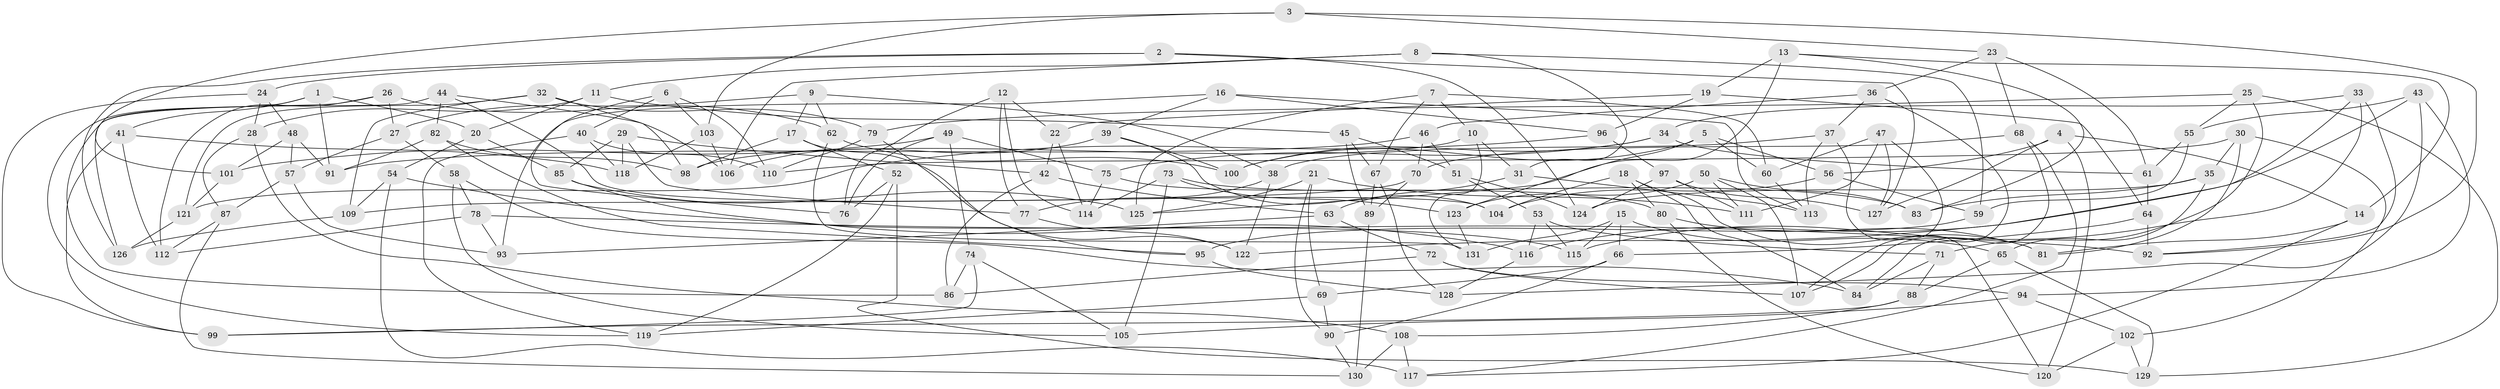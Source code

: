 // Generated by graph-tools (version 1.1) at 2025/50/03/09/25 03:50:44]
// undirected, 131 vertices, 262 edges
graph export_dot {
graph [start="1"]
  node [color=gray90,style=filled];
  1;
  2;
  3;
  4;
  5;
  6;
  7;
  8;
  9;
  10;
  11;
  12;
  13;
  14;
  15;
  16;
  17;
  18;
  19;
  20;
  21;
  22;
  23;
  24;
  25;
  26;
  27;
  28;
  29;
  30;
  31;
  32;
  33;
  34;
  35;
  36;
  37;
  38;
  39;
  40;
  41;
  42;
  43;
  44;
  45;
  46;
  47;
  48;
  49;
  50;
  51;
  52;
  53;
  54;
  55;
  56;
  57;
  58;
  59;
  60;
  61;
  62;
  63;
  64;
  65;
  66;
  67;
  68;
  69;
  70;
  71;
  72;
  73;
  74;
  75;
  76;
  77;
  78;
  79;
  80;
  81;
  82;
  83;
  84;
  85;
  86;
  87;
  88;
  89;
  90;
  91;
  92;
  93;
  94;
  95;
  96;
  97;
  98;
  99;
  100;
  101;
  102;
  103;
  104;
  105;
  106;
  107;
  108;
  109;
  110;
  111;
  112;
  113;
  114;
  115;
  116;
  117;
  118;
  119;
  120;
  121;
  122;
  123;
  124;
  125;
  126;
  127;
  128;
  129;
  130;
  131;
  1 -- 20;
  1 -- 41;
  1 -- 91;
  1 -- 119;
  2 -- 126;
  2 -- 24;
  2 -- 124;
  2 -- 127;
  3 -- 101;
  3 -- 92;
  3 -- 23;
  3 -- 103;
  4 -- 14;
  4 -- 127;
  4 -- 56;
  4 -- 120;
  5 -- 100;
  5 -- 123;
  5 -- 56;
  5 -- 60;
  6 -- 103;
  6 -- 110;
  6 -- 40;
  6 -- 76;
  7 -- 67;
  7 -- 125;
  7 -- 60;
  7 -- 10;
  8 -- 11;
  8 -- 59;
  8 -- 106;
  8 -- 31;
  9 -- 38;
  9 -- 62;
  9 -- 27;
  9 -- 17;
  10 -- 31;
  10 -- 131;
  10 -- 98;
  11 -- 28;
  11 -- 45;
  11 -- 20;
  12 -- 77;
  12 -- 22;
  12 -- 76;
  12 -- 114;
  13 -- 19;
  13 -- 125;
  13 -- 14;
  13 -- 83;
  14 -- 117;
  14 -- 81;
  15 -- 115;
  15 -- 65;
  15 -- 66;
  15 -- 131;
  16 -- 96;
  16 -- 93;
  16 -- 39;
  16 -- 113;
  17 -- 98;
  17 -- 52;
  17 -- 122;
  18 -- 80;
  18 -- 104;
  18 -- 84;
  18 -- 81;
  19 -- 22;
  19 -- 96;
  19 -- 64;
  20 -- 54;
  20 -- 85;
  21 -- 69;
  21 -- 125;
  21 -- 90;
  21 -- 111;
  22 -- 114;
  22 -- 42;
  23 -- 36;
  23 -- 68;
  23 -- 61;
  24 -- 99;
  24 -- 48;
  24 -- 28;
  25 -- 129;
  25 -- 79;
  25 -- 71;
  25 -- 55;
  26 -- 112;
  26 -- 27;
  26 -- 62;
  26 -- 126;
  27 -- 57;
  27 -- 58;
  28 -- 108;
  28 -- 87;
  29 -- 42;
  29 -- 118;
  29 -- 85;
  29 -- 77;
  30 -- 110;
  30 -- 35;
  30 -- 102;
  30 -- 81;
  31 -- 113;
  31 -- 63;
  32 -- 109;
  32 -- 121;
  32 -- 98;
  32 -- 79;
  33 -- 116;
  33 -- 34;
  33 -- 92;
  33 -- 115;
  34 -- 100;
  34 -- 61;
  34 -- 75;
  35 -- 124;
  35 -- 83;
  35 -- 65;
  36 -- 107;
  36 -- 37;
  36 -- 46;
  37 -- 113;
  37 -- 120;
  37 -- 38;
  38 -- 77;
  38 -- 122;
  39 -- 104;
  39 -- 100;
  39 -- 106;
  40 -- 110;
  40 -- 119;
  40 -- 118;
  41 -- 112;
  41 -- 99;
  41 -- 118;
  42 -- 86;
  42 -- 63;
  43 -- 122;
  43 -- 94;
  43 -- 128;
  43 -- 55;
  44 -- 82;
  44 -- 106;
  44 -- 104;
  44 -- 86;
  45 -- 89;
  45 -- 51;
  45 -- 67;
  46 -- 91;
  46 -- 51;
  46 -- 70;
  47 -- 127;
  47 -- 107;
  47 -- 111;
  47 -- 60;
  48 -- 57;
  48 -- 101;
  48 -- 91;
  49 -- 75;
  49 -- 101;
  49 -- 76;
  49 -- 74;
  50 -- 111;
  50 -- 83;
  50 -- 123;
  50 -- 107;
  51 -- 53;
  51 -- 124;
  52 -- 76;
  52 -- 119;
  52 -- 129;
  53 -- 116;
  53 -- 71;
  53 -- 115;
  54 -- 115;
  54 -- 109;
  54 -- 117;
  55 -- 61;
  55 -- 59;
  56 -- 104;
  56 -- 59;
  57 -- 87;
  57 -- 93;
  58 -- 84;
  58 -- 105;
  58 -- 78;
  59 -- 95;
  60 -- 113;
  61 -- 64;
  62 -- 100;
  62 -- 131;
  63 -- 93;
  63 -- 72;
  64 -- 66;
  64 -- 92;
  65 -- 129;
  65 -- 88;
  66 -- 69;
  66 -- 90;
  67 -- 89;
  67 -- 128;
  68 -- 70;
  68 -- 84;
  68 -- 117;
  69 -- 90;
  69 -- 119;
  70 -- 109;
  70 -- 89;
  71 -- 84;
  71 -- 88;
  72 -- 94;
  72 -- 107;
  72 -- 86;
  73 -- 105;
  73 -- 123;
  73 -- 83;
  73 -- 114;
  74 -- 86;
  74 -- 99;
  74 -- 105;
  75 -- 114;
  75 -- 80;
  77 -- 122;
  78 -- 92;
  78 -- 93;
  78 -- 112;
  79 -- 110;
  79 -- 95;
  80 -- 120;
  80 -- 81;
  82 -- 95;
  82 -- 91;
  82 -- 98;
  85 -- 116;
  85 -- 125;
  87 -- 112;
  87 -- 130;
  88 -- 99;
  88 -- 108;
  89 -- 130;
  90 -- 130;
  94 -- 102;
  94 -- 105;
  95 -- 128;
  96 -- 97;
  96 -- 121;
  97 -- 127;
  97 -- 111;
  97 -- 124;
  101 -- 121;
  102 -- 120;
  102 -- 129;
  103 -- 106;
  103 -- 118;
  108 -- 117;
  108 -- 130;
  109 -- 126;
  116 -- 128;
  121 -- 126;
  123 -- 131;
}
